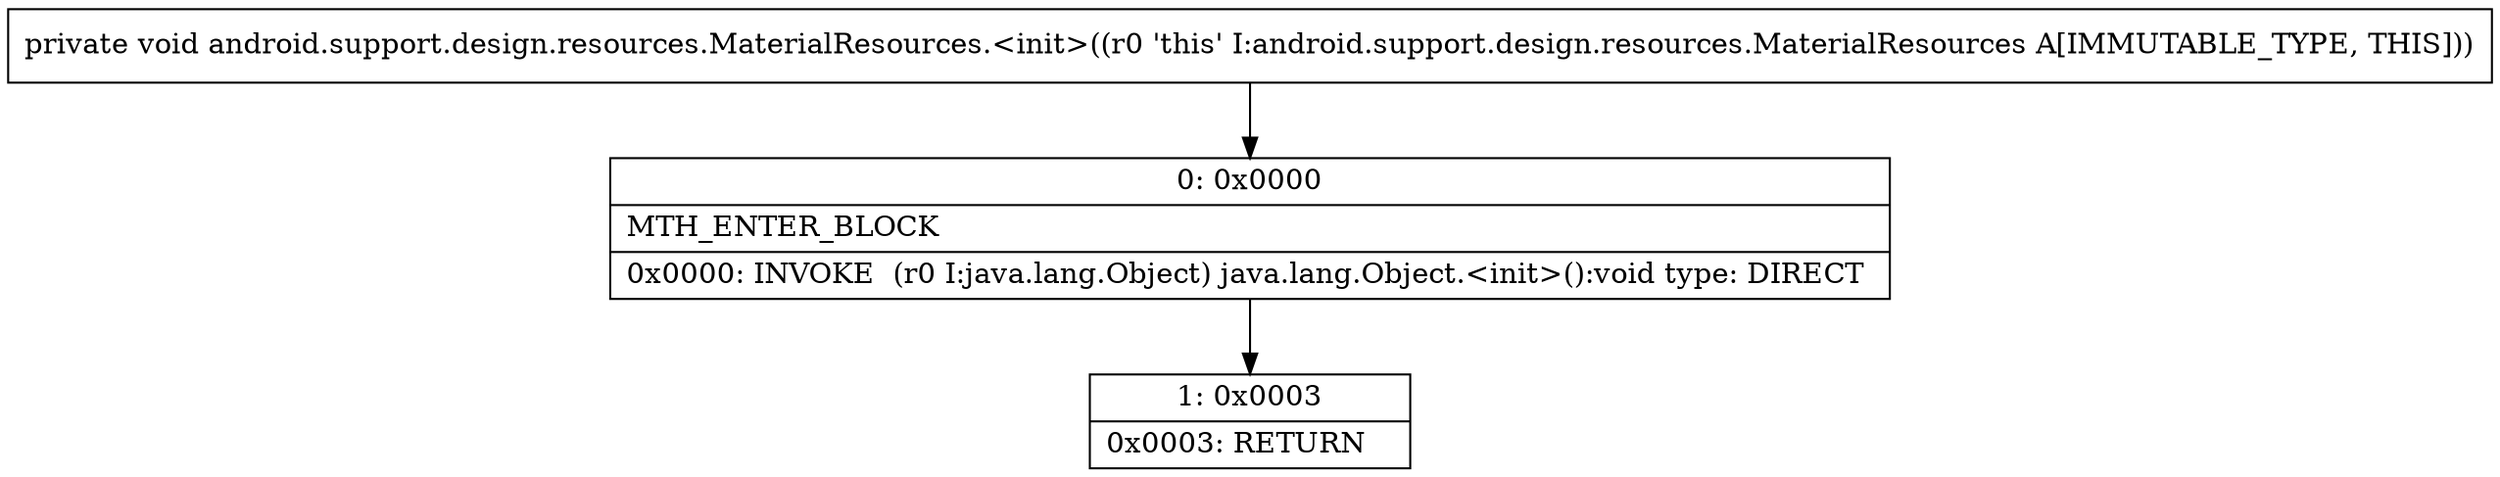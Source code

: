 digraph "CFG forandroid.support.design.resources.MaterialResources.\<init\>()V" {
Node_0 [shape=record,label="{0\:\ 0x0000|MTH_ENTER_BLOCK\l|0x0000: INVOKE  (r0 I:java.lang.Object) java.lang.Object.\<init\>():void type: DIRECT \l}"];
Node_1 [shape=record,label="{1\:\ 0x0003|0x0003: RETURN   \l}"];
MethodNode[shape=record,label="{private void android.support.design.resources.MaterialResources.\<init\>((r0 'this' I:android.support.design.resources.MaterialResources A[IMMUTABLE_TYPE, THIS])) }"];
MethodNode -> Node_0;
Node_0 -> Node_1;
}

